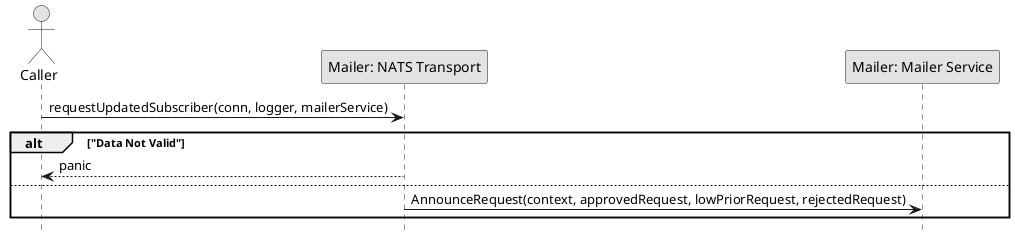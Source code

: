 @startuml MAILER_SubscribeCommitRequest

skinparam Monochrome true
skinparam Shadowing false
hide footbox

actor "Caller" as Caller
participant "Mailer: NATS Transport" as MailerNATSTransport
participant "Mailer: Mailer Service" as MailerService

Caller->MailerNATSTransport: requestUpdatedSubscriber(conn, logger, mailerService)

alt "Data Not Valid"
    MailerNATSTransport-->Caller: panic
else
    MailerNATSTransport->MailerService: AnnounceRequest(context, approvedRequest, lowPriorRequest, rejectedRequest)
end

deactivate Caller

@enduml